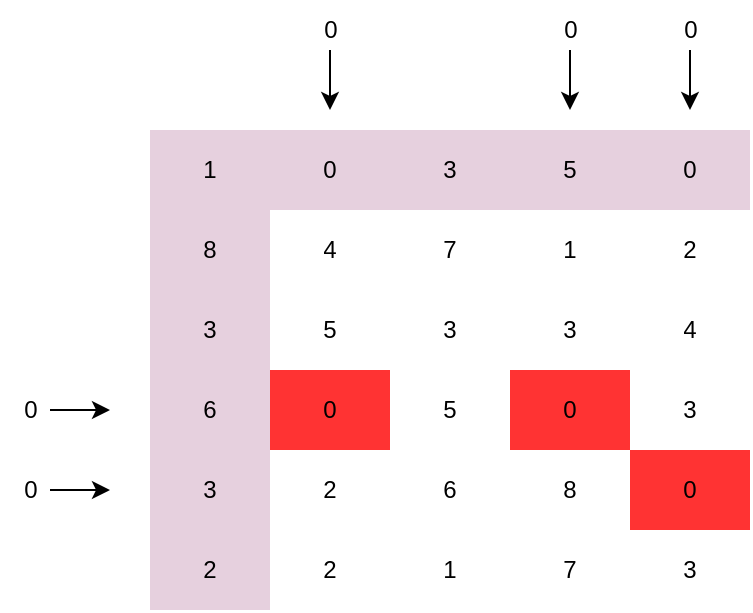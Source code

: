 <mxfile version="20.3.0" type="device"><diagram id="ugmD7sO7no-wYQNyLf5l" name="Page-1"><mxGraphModel dx="547" dy="317" grid="1" gridSize="10" guides="1" tooltips="1" connect="1" arrows="1" fold="1" page="1" pageScale="1" pageWidth="850" pageHeight="1100" math="0" shadow="0"><root><mxCell id="0"/><mxCell id="1" parent="0"/><mxCell id="cap5fagxQWkdBTKoaAta-64" value="" style="shape=table;startSize=0;container=1;collapsible=0;childLayout=tableLayout;strokeColor=none;" parent="1" vertex="1"><mxGeometry x="320" y="280" width="300" height="240" as="geometry"/></mxCell><mxCell id="cap5fagxQWkdBTKoaAta-100" style="shape=tableRow;horizontal=0;startSize=0;swimlaneHead=0;swimlaneBody=0;top=0;left=0;bottom=0;right=0;collapsible=0;dropTarget=0;fillColor=#E6D0DE;points=[[0,0.5],[1,0.5]];portConstraint=eastwest;strokeColor=none;rounded=0;dashed=1;dashPattern=1 1;swimlaneFillColor=none;" parent="cap5fagxQWkdBTKoaAta-64" vertex="1"><mxGeometry width="300" height="40" as="geometry"/></mxCell><mxCell id="cap5fagxQWkdBTKoaAta-101" value="1" style="shape=partialRectangle;html=1;whiteSpace=wrap;connectable=0;overflow=hidden;fillColor=none;top=0;left=0;bottom=0;right=0;pointerEvents=1;strokeColor=default;" parent="cap5fagxQWkdBTKoaAta-100" vertex="1"><mxGeometry width="60" height="40" as="geometry"><mxRectangle width="60" height="40" as="alternateBounds"/></mxGeometry></mxCell><mxCell id="cap5fagxQWkdBTKoaAta-102" value="0" style="shape=partialRectangle;html=1;whiteSpace=wrap;connectable=0;overflow=hidden;fillColor=none;top=0;left=0;bottom=0;right=0;pointerEvents=1;" parent="cap5fagxQWkdBTKoaAta-100" vertex="1"><mxGeometry x="60" width="60" height="40" as="geometry"><mxRectangle width="60" height="40" as="alternateBounds"/></mxGeometry></mxCell><mxCell id="cap5fagxQWkdBTKoaAta-103" value="3" style="shape=partialRectangle;html=1;whiteSpace=wrap;connectable=0;overflow=hidden;fillColor=none;top=0;left=0;bottom=0;right=0;pointerEvents=1;" parent="cap5fagxQWkdBTKoaAta-100" vertex="1"><mxGeometry x="120" width="60" height="40" as="geometry"><mxRectangle width="60" height="40" as="alternateBounds"/></mxGeometry></mxCell><mxCell id="cap5fagxQWkdBTKoaAta-104" value="5" style="shape=partialRectangle;html=1;whiteSpace=wrap;connectable=0;overflow=hidden;fillColor=none;top=0;left=0;bottom=0;right=0;pointerEvents=1;" parent="cap5fagxQWkdBTKoaAta-100" vertex="1"><mxGeometry x="180" width="60" height="40" as="geometry"><mxRectangle width="60" height="40" as="alternateBounds"/></mxGeometry></mxCell><mxCell id="cap5fagxQWkdBTKoaAta-105" value="0" style="shape=partialRectangle;html=1;whiteSpace=wrap;connectable=0;overflow=hidden;fillColor=none;top=0;left=0;bottom=0;right=0;pointerEvents=1;" parent="cap5fagxQWkdBTKoaAta-100" vertex="1"><mxGeometry x="240" width="60" height="40" as="geometry"><mxRectangle width="60" height="40" as="alternateBounds"/></mxGeometry></mxCell><mxCell id="cap5fagxQWkdBTKoaAta-72" value="" style="shape=tableRow;horizontal=0;startSize=0;swimlaneHead=0;swimlaneBody=0;top=0;left=0;bottom=0;right=0;collapsible=0;dropTarget=0;fillColor=none;points=[[0,0.5],[1,0.5]];portConstraint=eastwest;" parent="cap5fagxQWkdBTKoaAta-64" vertex="1"><mxGeometry y="40" width="300" height="40" as="geometry"/></mxCell><mxCell id="cap5fagxQWkdBTKoaAta-73" value="8" style="shape=partialRectangle;html=1;whiteSpace=wrap;connectable=0;overflow=hidden;fillColor=#E6D0DE;top=0;left=0;bottom=0;right=0;pointerEvents=1;strokeColor=none;" parent="cap5fagxQWkdBTKoaAta-72" vertex="1"><mxGeometry width="60" height="40" as="geometry"><mxRectangle width="60" height="40" as="alternateBounds"/></mxGeometry></mxCell><mxCell id="cap5fagxQWkdBTKoaAta-74" value="4" style="shape=partialRectangle;html=1;whiteSpace=wrap;connectable=0;overflow=hidden;fillColor=none;top=0;left=0;bottom=0;right=0;pointerEvents=1;strokeColor=default;shadow=0;" parent="cap5fagxQWkdBTKoaAta-72" vertex="1"><mxGeometry x="60" width="60" height="40" as="geometry"><mxRectangle width="60" height="40" as="alternateBounds"/></mxGeometry></mxCell><mxCell id="cap5fagxQWkdBTKoaAta-75" value="7" style="shape=partialRectangle;html=1;whiteSpace=wrap;connectable=0;overflow=hidden;fillColor=none;top=0;left=0;bottom=0;right=0;pointerEvents=1;" parent="cap5fagxQWkdBTKoaAta-72" vertex="1"><mxGeometry x="120" width="60" height="40" as="geometry"><mxRectangle width="60" height="40" as="alternateBounds"/></mxGeometry></mxCell><mxCell id="cap5fagxQWkdBTKoaAta-76" value="1" style="shape=partialRectangle;html=1;whiteSpace=wrap;connectable=0;overflow=hidden;fillColor=none;top=0;left=0;bottom=0;right=0;pointerEvents=1;" parent="cap5fagxQWkdBTKoaAta-72" vertex="1"><mxGeometry x="180" width="60" height="40" as="geometry"><mxRectangle width="60" height="40" as="alternateBounds"/></mxGeometry></mxCell><mxCell id="cap5fagxQWkdBTKoaAta-77" value="2" style="shape=partialRectangle;html=1;whiteSpace=wrap;connectable=0;overflow=hidden;fillColor=none;top=0;left=0;bottom=0;right=0;pointerEvents=1;" parent="cap5fagxQWkdBTKoaAta-72" vertex="1"><mxGeometry x="240" width="60" height="40" as="geometry"><mxRectangle width="60" height="40" as="alternateBounds"/></mxGeometry></mxCell><mxCell id="cap5fagxQWkdBTKoaAta-79" value="" style="shape=tableRow;horizontal=0;startSize=0;swimlaneHead=0;swimlaneBody=0;top=0;left=0;bottom=0;right=0;collapsible=0;dropTarget=0;fillColor=none;points=[[0,0.5],[1,0.5]];portConstraint=eastwest;" parent="cap5fagxQWkdBTKoaAta-64" vertex="1"><mxGeometry y="80" width="300" height="40" as="geometry"/></mxCell><mxCell id="cap5fagxQWkdBTKoaAta-80" value="3" style="shape=partialRectangle;html=1;whiteSpace=wrap;connectable=0;overflow=hidden;fillColor=#E6D0DE;top=0;left=0;bottom=0;right=0;pointerEvents=1;" parent="cap5fagxQWkdBTKoaAta-79" vertex="1"><mxGeometry width="60" height="40" as="geometry"><mxRectangle width="60" height="40" as="alternateBounds"/></mxGeometry></mxCell><mxCell id="cap5fagxQWkdBTKoaAta-81" value="5" style="shape=partialRectangle;html=1;whiteSpace=wrap;connectable=0;overflow=hidden;fillColor=none;top=0;left=0;bottom=0;right=0;pointerEvents=1;" parent="cap5fagxQWkdBTKoaAta-79" vertex="1"><mxGeometry x="60" width="60" height="40" as="geometry"><mxRectangle width="60" height="40" as="alternateBounds"/></mxGeometry></mxCell><mxCell id="cap5fagxQWkdBTKoaAta-82" value="3" style="shape=partialRectangle;html=1;whiteSpace=wrap;connectable=0;overflow=hidden;fillColor=none;top=0;left=0;bottom=0;right=0;pointerEvents=1;" parent="cap5fagxQWkdBTKoaAta-79" vertex="1"><mxGeometry x="120" width="60" height="40" as="geometry"><mxRectangle width="60" height="40" as="alternateBounds"/></mxGeometry></mxCell><mxCell id="cap5fagxQWkdBTKoaAta-83" value="3" style="shape=partialRectangle;html=1;whiteSpace=wrap;connectable=0;overflow=hidden;fillColor=none;top=0;left=0;bottom=0;right=0;pointerEvents=1;" parent="cap5fagxQWkdBTKoaAta-79" vertex="1"><mxGeometry x="180" width="60" height="40" as="geometry"><mxRectangle width="60" height="40" as="alternateBounds"/></mxGeometry></mxCell><mxCell id="cap5fagxQWkdBTKoaAta-84" value="4" style="shape=partialRectangle;html=1;whiteSpace=wrap;connectable=0;overflow=hidden;fillColor=none;top=0;left=0;bottom=0;right=0;pointerEvents=1;" parent="cap5fagxQWkdBTKoaAta-79" vertex="1"><mxGeometry x="240" width="60" height="40" as="geometry"><mxRectangle width="60" height="40" as="alternateBounds"/></mxGeometry></mxCell><mxCell id="cap5fagxQWkdBTKoaAta-86" value="" style="shape=tableRow;horizontal=0;startSize=0;swimlaneHead=0;swimlaneBody=0;top=0;left=0;bottom=0;right=0;collapsible=0;dropTarget=0;fillColor=none;points=[[0,0.5],[1,0.5]];portConstraint=eastwest;" parent="cap5fagxQWkdBTKoaAta-64" vertex="1"><mxGeometry y="120" width="300" height="40" as="geometry"/></mxCell><mxCell id="cap5fagxQWkdBTKoaAta-87" value="6" style="shape=partialRectangle;html=1;whiteSpace=wrap;connectable=0;overflow=hidden;fillColor=#E6D0DE;top=0;left=0;bottom=0;right=0;pointerEvents=1;" parent="cap5fagxQWkdBTKoaAta-86" vertex="1"><mxGeometry width="60" height="40" as="geometry"><mxRectangle width="60" height="40" as="alternateBounds"/></mxGeometry></mxCell><mxCell id="cap5fagxQWkdBTKoaAta-88" value="0" style="shape=partialRectangle;html=1;whiteSpace=wrap;connectable=0;overflow=hidden;fillColor=#FF3333;top=0;left=0;bottom=0;right=0;pointerEvents=1;" parent="cap5fagxQWkdBTKoaAta-86" vertex="1"><mxGeometry x="60" width="60" height="40" as="geometry"><mxRectangle width="60" height="40" as="alternateBounds"/></mxGeometry></mxCell><mxCell id="cap5fagxQWkdBTKoaAta-89" value="5" style="shape=partialRectangle;html=1;whiteSpace=wrap;connectable=0;overflow=hidden;fillColor=none;top=0;left=0;bottom=0;right=0;pointerEvents=1;" parent="cap5fagxQWkdBTKoaAta-86" vertex="1"><mxGeometry x="120" width="60" height="40" as="geometry"><mxRectangle width="60" height="40" as="alternateBounds"/></mxGeometry></mxCell><mxCell id="cap5fagxQWkdBTKoaAta-90" value="0" style="shape=partialRectangle;html=1;whiteSpace=wrap;connectable=0;overflow=hidden;fillColor=#FF3333;top=0;left=0;bottom=0;right=0;pointerEvents=1;" parent="cap5fagxQWkdBTKoaAta-86" vertex="1"><mxGeometry x="180" width="60" height="40" as="geometry"><mxRectangle width="60" height="40" as="alternateBounds"/></mxGeometry></mxCell><mxCell id="cap5fagxQWkdBTKoaAta-91" value="3" style="shape=partialRectangle;html=1;whiteSpace=wrap;connectable=0;overflow=hidden;fillColor=none;top=0;left=0;bottom=0;right=0;pointerEvents=1;" parent="cap5fagxQWkdBTKoaAta-86" vertex="1"><mxGeometry x="240" width="60" height="40" as="geometry"><mxRectangle width="60" height="40" as="alternateBounds"/></mxGeometry></mxCell><mxCell id="cap5fagxQWkdBTKoaAta-93" value="" style="shape=tableRow;horizontal=0;startSize=0;swimlaneHead=0;swimlaneBody=0;top=0;left=0;bottom=0;right=0;collapsible=0;dropTarget=0;fillColor=none;points=[[0,0.5],[1,0.5]];portConstraint=eastwest;" parent="cap5fagxQWkdBTKoaAta-64" vertex="1"><mxGeometry y="160" width="300" height="40" as="geometry"/></mxCell><mxCell id="cap5fagxQWkdBTKoaAta-94" value="3" style="shape=partialRectangle;html=1;whiteSpace=wrap;connectable=0;overflow=hidden;fillColor=#E6D0DE;top=0;left=0;bottom=0;right=0;pointerEvents=1;" parent="cap5fagxQWkdBTKoaAta-93" vertex="1"><mxGeometry width="60" height="40" as="geometry"><mxRectangle width="60" height="40" as="alternateBounds"/></mxGeometry></mxCell><mxCell id="cap5fagxQWkdBTKoaAta-95" value="2" style="shape=partialRectangle;html=1;whiteSpace=wrap;connectable=0;overflow=hidden;fillColor=none;top=0;left=0;bottom=0;right=0;pointerEvents=1;" parent="cap5fagxQWkdBTKoaAta-93" vertex="1"><mxGeometry x="60" width="60" height="40" as="geometry"><mxRectangle width="60" height="40" as="alternateBounds"/></mxGeometry></mxCell><mxCell id="cap5fagxQWkdBTKoaAta-96" value="6" style="shape=partialRectangle;html=1;whiteSpace=wrap;connectable=0;overflow=hidden;fillColor=none;top=0;left=0;bottom=0;right=0;pointerEvents=1;" parent="cap5fagxQWkdBTKoaAta-93" vertex="1"><mxGeometry x="120" width="60" height="40" as="geometry"><mxRectangle width="60" height="40" as="alternateBounds"/></mxGeometry></mxCell><mxCell id="cap5fagxQWkdBTKoaAta-97" value="8" style="shape=partialRectangle;html=1;whiteSpace=wrap;connectable=0;overflow=hidden;fillColor=none;top=0;left=0;bottom=0;right=0;pointerEvents=1;" parent="cap5fagxQWkdBTKoaAta-93" vertex="1"><mxGeometry x="180" width="60" height="40" as="geometry"><mxRectangle width="60" height="40" as="alternateBounds"/></mxGeometry></mxCell><mxCell id="cap5fagxQWkdBTKoaAta-98" value="0" style="shape=partialRectangle;html=1;whiteSpace=wrap;connectable=0;overflow=hidden;fillColor=#FF3333;top=0;left=0;bottom=0;right=0;pointerEvents=1;strokeColor=#FF3333;" parent="cap5fagxQWkdBTKoaAta-93" vertex="1"><mxGeometry x="240" width="60" height="40" as="geometry"><mxRectangle width="60" height="40" as="alternateBounds"/></mxGeometry></mxCell><mxCell id="cap5fagxQWkdBTKoaAta-107" style="shape=tableRow;horizontal=0;startSize=0;swimlaneHead=0;swimlaneBody=0;top=0;left=0;bottom=0;right=0;collapsible=0;dropTarget=0;fillColor=none;points=[[0,0.5],[1,0.5]];portConstraint=eastwest;" parent="cap5fagxQWkdBTKoaAta-64" vertex="1"><mxGeometry y="200" width="300" height="40" as="geometry"/></mxCell><mxCell id="cap5fagxQWkdBTKoaAta-108" value="2" style="shape=partialRectangle;html=1;whiteSpace=wrap;connectable=0;overflow=hidden;fillColor=#E6D0DE;top=0;left=0;bottom=0;right=0;pointerEvents=1;" parent="cap5fagxQWkdBTKoaAta-107" vertex="1"><mxGeometry width="60" height="40" as="geometry"><mxRectangle width="60" height="40" as="alternateBounds"/></mxGeometry></mxCell><mxCell id="cap5fagxQWkdBTKoaAta-109" value="2" style="shape=partialRectangle;html=1;whiteSpace=wrap;connectable=0;overflow=hidden;fillColor=none;top=0;left=0;bottom=0;right=0;pointerEvents=1;" parent="cap5fagxQWkdBTKoaAta-107" vertex="1"><mxGeometry x="60" width="60" height="40" as="geometry"><mxRectangle width="60" height="40" as="alternateBounds"/></mxGeometry></mxCell><mxCell id="cap5fagxQWkdBTKoaAta-110" value="1" style="shape=partialRectangle;html=1;whiteSpace=wrap;connectable=0;overflow=hidden;fillColor=none;top=0;left=0;bottom=0;right=0;pointerEvents=1;" parent="cap5fagxQWkdBTKoaAta-107" vertex="1"><mxGeometry x="120" width="60" height="40" as="geometry"><mxRectangle width="60" height="40" as="alternateBounds"/></mxGeometry></mxCell><mxCell id="cap5fagxQWkdBTKoaAta-111" value="7" style="shape=partialRectangle;html=1;whiteSpace=wrap;connectable=0;overflow=hidden;fillColor=none;top=0;left=0;bottom=0;right=0;pointerEvents=1;" parent="cap5fagxQWkdBTKoaAta-107" vertex="1"><mxGeometry x="180" width="60" height="40" as="geometry"><mxRectangle width="60" height="40" as="alternateBounds"/></mxGeometry></mxCell><mxCell id="cap5fagxQWkdBTKoaAta-112" value="3" style="shape=partialRectangle;html=1;whiteSpace=wrap;connectable=0;overflow=hidden;fillColor=none;top=0;left=0;bottom=0;right=0;pointerEvents=1;" parent="cap5fagxQWkdBTKoaAta-107" vertex="1"><mxGeometry x="240" width="60" height="40" as="geometry"><mxRectangle width="60" height="40" as="alternateBounds"/></mxGeometry></mxCell><mxCell id="cap5fagxQWkdBTKoaAta-114" value="" style="endArrow=classic;html=1;rounded=0;" parent="1" edge="1"><mxGeometry width="50" height="50" relative="1" as="geometry"><mxPoint x="410" y="240" as="sourcePoint"/><mxPoint x="410" y="270" as="targetPoint"/></mxGeometry></mxCell><mxCell id="cap5fagxQWkdBTKoaAta-115" value="" style="endArrow=classic;html=1;rounded=0;" parent="1" edge="1"><mxGeometry width="50" height="50" relative="1" as="geometry"><mxPoint x="530" y="240" as="sourcePoint"/><mxPoint x="530" y="270" as="targetPoint"/></mxGeometry></mxCell><mxCell id="cap5fagxQWkdBTKoaAta-116" value="" style="endArrow=classic;html=1;rounded=0;" parent="1" edge="1"><mxGeometry width="50" height="50" relative="1" as="geometry"><mxPoint x="590" y="240" as="sourcePoint"/><mxPoint x="590" y="270" as="targetPoint"/></mxGeometry></mxCell><mxCell id="cap5fagxQWkdBTKoaAta-117" value="" style="endArrow=classic;html=1;rounded=0;" parent="1" edge="1"><mxGeometry width="50" height="50" relative="1" as="geometry"><mxPoint x="270" y="420" as="sourcePoint"/><mxPoint x="300" y="420" as="targetPoint"/></mxGeometry></mxCell><mxCell id="cap5fagxQWkdBTKoaAta-118" value="" style="endArrow=classic;html=1;rounded=0;" parent="1" edge="1"><mxGeometry width="50" height="50" relative="1" as="geometry"><mxPoint x="270" y="460" as="sourcePoint"/><mxPoint x="300" y="460" as="targetPoint"/></mxGeometry></mxCell><mxCell id="cap5fagxQWkdBTKoaAta-119" value="0" style="text;html=1;align=center;verticalAlign=middle;resizable=0;points=[];autosize=1;strokeColor=none;fillColor=none;" parent="1" vertex="1"><mxGeometry x="245" y="405" width="30" height="30" as="geometry"/></mxCell><mxCell id="cap5fagxQWkdBTKoaAta-121" value="0" style="text;html=1;align=center;verticalAlign=middle;resizable=0;points=[];autosize=1;strokeColor=none;fillColor=none;" parent="1" vertex="1"><mxGeometry x="245" y="445" width="30" height="30" as="geometry"/></mxCell><mxCell id="cap5fagxQWkdBTKoaAta-122" value="0" style="text;html=1;align=center;verticalAlign=middle;resizable=0;points=[];autosize=1;strokeColor=none;fillColor=none;" parent="1" vertex="1"><mxGeometry x="395" y="215" width="30" height="30" as="geometry"/></mxCell><mxCell id="cap5fagxQWkdBTKoaAta-123" value="0" style="text;html=1;align=center;verticalAlign=middle;resizable=0;points=[];autosize=1;strokeColor=none;fillColor=none;" parent="1" vertex="1"><mxGeometry x="515" y="215" width="30" height="30" as="geometry"/></mxCell><mxCell id="cap5fagxQWkdBTKoaAta-124" value="0" style="text;html=1;align=center;verticalAlign=middle;resizable=0;points=[];autosize=1;strokeColor=none;fillColor=none;" parent="1" vertex="1"><mxGeometry x="575" y="215" width="30" height="30" as="geometry"/></mxCell></root></mxGraphModel></diagram></mxfile>